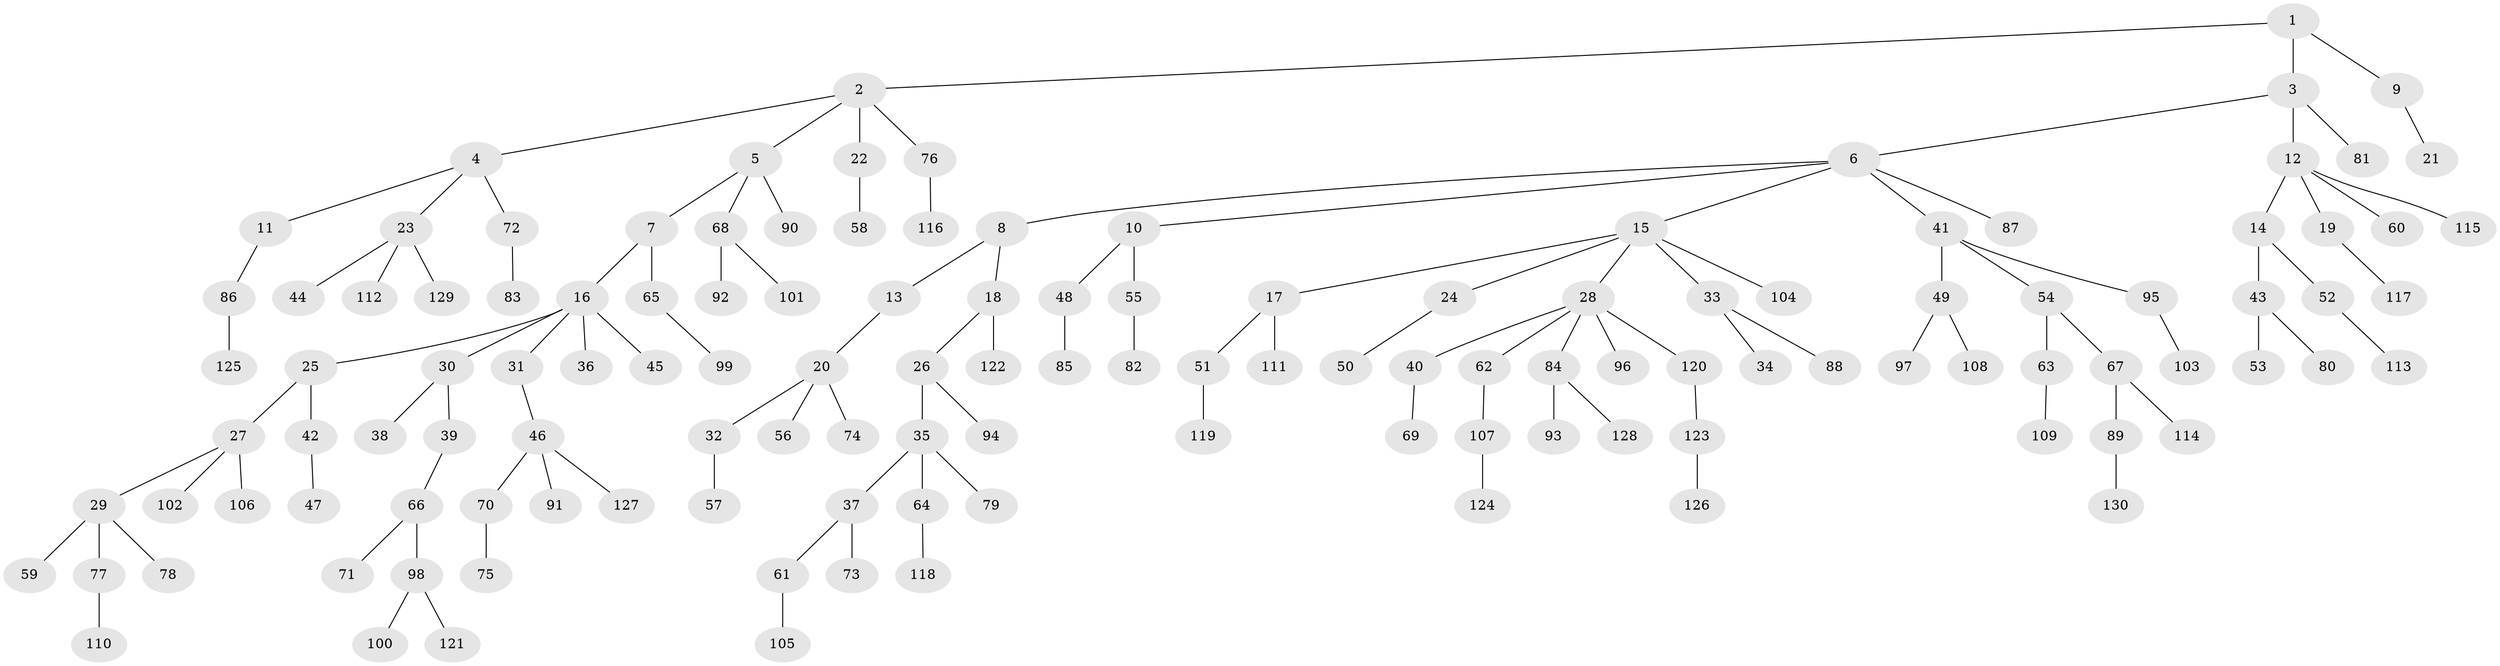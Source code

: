 // Generated by graph-tools (version 1.1) at 2025/50/03/09/25 03:50:15]
// undirected, 130 vertices, 129 edges
graph export_dot {
graph [start="1"]
  node [color=gray90,style=filled];
  1;
  2;
  3;
  4;
  5;
  6;
  7;
  8;
  9;
  10;
  11;
  12;
  13;
  14;
  15;
  16;
  17;
  18;
  19;
  20;
  21;
  22;
  23;
  24;
  25;
  26;
  27;
  28;
  29;
  30;
  31;
  32;
  33;
  34;
  35;
  36;
  37;
  38;
  39;
  40;
  41;
  42;
  43;
  44;
  45;
  46;
  47;
  48;
  49;
  50;
  51;
  52;
  53;
  54;
  55;
  56;
  57;
  58;
  59;
  60;
  61;
  62;
  63;
  64;
  65;
  66;
  67;
  68;
  69;
  70;
  71;
  72;
  73;
  74;
  75;
  76;
  77;
  78;
  79;
  80;
  81;
  82;
  83;
  84;
  85;
  86;
  87;
  88;
  89;
  90;
  91;
  92;
  93;
  94;
  95;
  96;
  97;
  98;
  99;
  100;
  101;
  102;
  103;
  104;
  105;
  106;
  107;
  108;
  109;
  110;
  111;
  112;
  113;
  114;
  115;
  116;
  117;
  118;
  119;
  120;
  121;
  122;
  123;
  124;
  125;
  126;
  127;
  128;
  129;
  130;
  1 -- 2;
  1 -- 3;
  1 -- 9;
  2 -- 4;
  2 -- 5;
  2 -- 22;
  2 -- 76;
  3 -- 6;
  3 -- 12;
  3 -- 81;
  4 -- 11;
  4 -- 23;
  4 -- 72;
  5 -- 7;
  5 -- 68;
  5 -- 90;
  6 -- 8;
  6 -- 10;
  6 -- 15;
  6 -- 41;
  6 -- 87;
  7 -- 16;
  7 -- 65;
  8 -- 13;
  8 -- 18;
  9 -- 21;
  10 -- 48;
  10 -- 55;
  11 -- 86;
  12 -- 14;
  12 -- 19;
  12 -- 60;
  12 -- 115;
  13 -- 20;
  14 -- 43;
  14 -- 52;
  15 -- 17;
  15 -- 24;
  15 -- 28;
  15 -- 33;
  15 -- 104;
  16 -- 25;
  16 -- 30;
  16 -- 31;
  16 -- 36;
  16 -- 45;
  17 -- 51;
  17 -- 111;
  18 -- 26;
  18 -- 122;
  19 -- 117;
  20 -- 32;
  20 -- 56;
  20 -- 74;
  22 -- 58;
  23 -- 44;
  23 -- 112;
  23 -- 129;
  24 -- 50;
  25 -- 27;
  25 -- 42;
  26 -- 35;
  26 -- 94;
  27 -- 29;
  27 -- 102;
  27 -- 106;
  28 -- 40;
  28 -- 62;
  28 -- 84;
  28 -- 96;
  28 -- 120;
  29 -- 59;
  29 -- 77;
  29 -- 78;
  30 -- 38;
  30 -- 39;
  31 -- 46;
  32 -- 57;
  33 -- 34;
  33 -- 88;
  35 -- 37;
  35 -- 64;
  35 -- 79;
  37 -- 61;
  37 -- 73;
  39 -- 66;
  40 -- 69;
  41 -- 49;
  41 -- 54;
  41 -- 95;
  42 -- 47;
  43 -- 53;
  43 -- 80;
  46 -- 70;
  46 -- 91;
  46 -- 127;
  48 -- 85;
  49 -- 97;
  49 -- 108;
  51 -- 119;
  52 -- 113;
  54 -- 63;
  54 -- 67;
  55 -- 82;
  61 -- 105;
  62 -- 107;
  63 -- 109;
  64 -- 118;
  65 -- 99;
  66 -- 71;
  66 -- 98;
  67 -- 89;
  67 -- 114;
  68 -- 92;
  68 -- 101;
  70 -- 75;
  72 -- 83;
  76 -- 116;
  77 -- 110;
  84 -- 93;
  84 -- 128;
  86 -- 125;
  89 -- 130;
  95 -- 103;
  98 -- 100;
  98 -- 121;
  107 -- 124;
  120 -- 123;
  123 -- 126;
}
